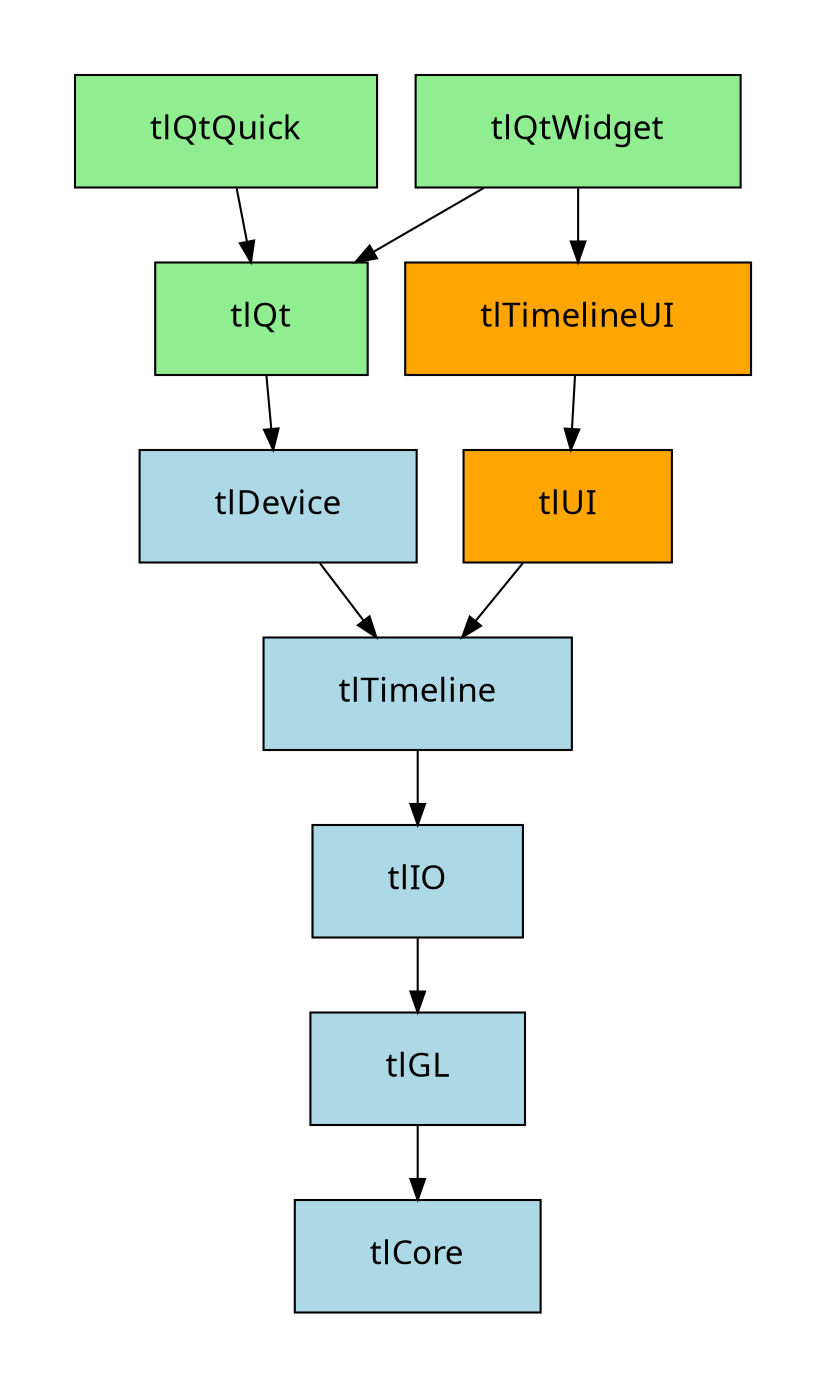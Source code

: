 digraph "tlRender" {
    pad = 0.5
    node [ fontsize = 16, style = filled, fontname = NotoSans, fontcolor = black, margin = "0.5,0.25" ];
    "node0" [ label = "tlTimeline", shape = rectangle, fillcolor = lightblue ];
    "node1" [ label = "tlIO", shape = rectangle, fillcolor = lightblue ];
    "node2" [ label = "tlGL", shape = rectangle, fillcolor = lightblue ];
    "node3" [ label = "tlCore", shape = rectangle, fillcolor = lightblue ];
    "node2" -> "node3"  // tlGL -> tlCore
    "node1" -> "node2"  // tlIO -> tlGL
    "node0" -> "node1"  // tlTimeline -> tlIO
    "node4" [ label = "tlQtWidget", shape = rectangle, fillcolor = lightgreen ];
    "node5" [ label = "tlQt", shape = rectangle, fillcolor = lightgreen ];
    "node6" [ label = "tlDevice", shape = rectangle, fillcolor = lightblue ];
    "node6" -> "node0"  // tlDevice -> tlTimeline
    "node5" -> "node6"  // tlQt -> tlDevice
    "node4" -> "node5"  // tlQtWidget -> tlQt
    "node7" [ label = "tlTimelineUI", shape = rectangle, fillcolor = orange ];
    "node8" [ label = "tlUI", shape = rectangle, fillcolor = orange ];
    "node8" -> "node0"  // tlUI -> tlTimeline
    "node7" -> "node8"  // tlTimelineUI -> tlUI
    "node4" -> "node7"  // tlQtWidget -> tlTimelineUI
    "node9" [ label = "tlQtQuick", shape = rectangle, fillcolor = lightgreen ];
    "node9" -> "node5"  // tlQtQuick -> tlQt
}
